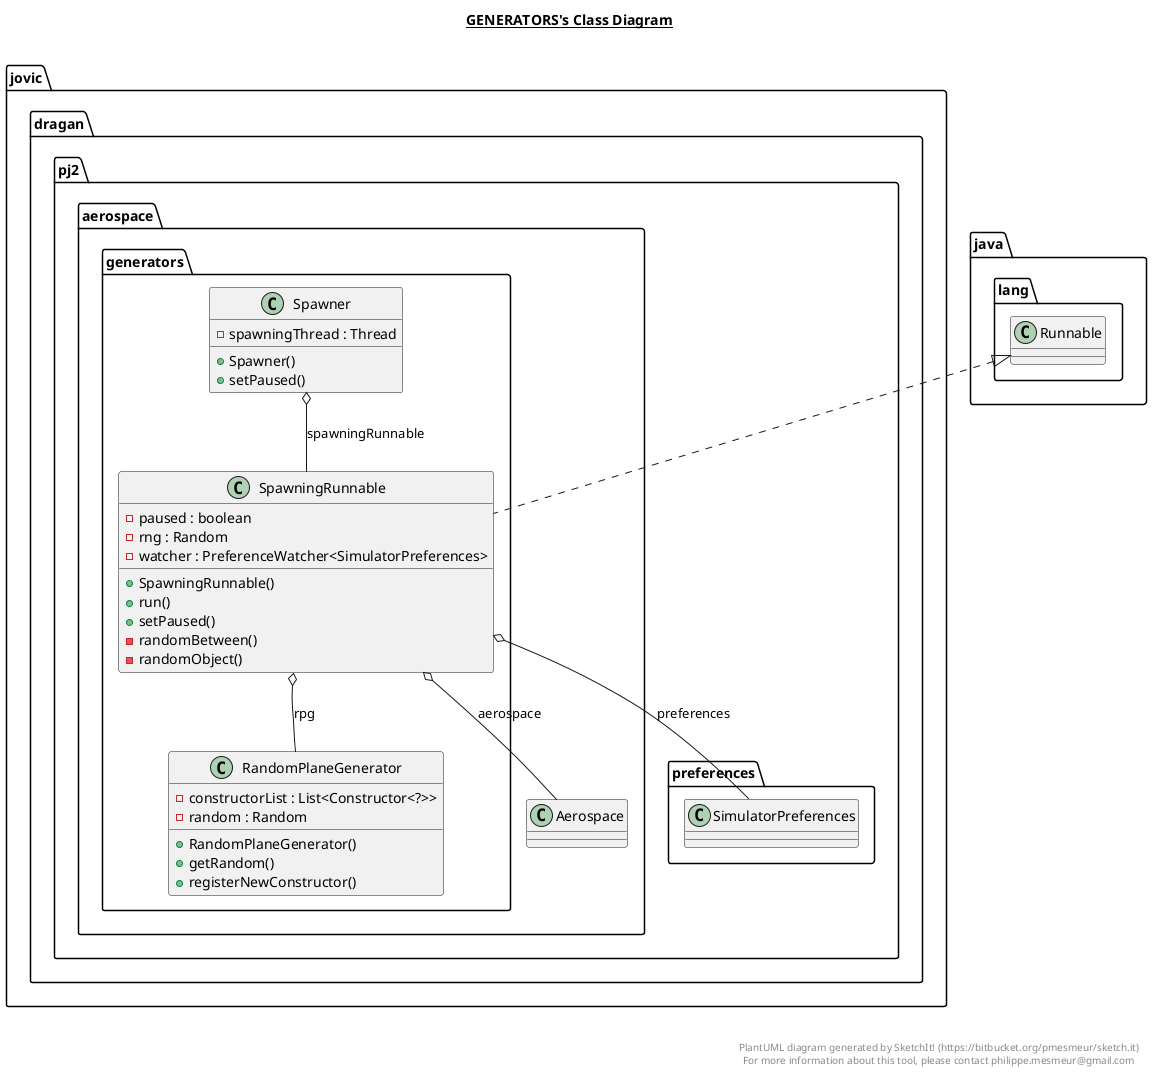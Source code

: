 @startuml

title __GENERATORS's Class Diagram__\n

  namespace jovic.dragan.pj2.aerospace {
    namespace generators {
      class jovic.dragan.pj2.aerospace.generators.RandomPlaneGenerator {
          - constructorList : List<Constructor<?>>
          - random : Random
          + RandomPlaneGenerator()
          + getRandom()
          + registerNewConstructor()
      }
    }
  }
  

  namespace jovic.dragan.pj2.aerospace {
    namespace generators {
      class jovic.dragan.pj2.aerospace.generators.Spawner {
          - spawningThread : Thread
          + Spawner()
          + setPaused()
      }
    }
  }
  

  namespace jovic.dragan.pj2.aerospace {
    namespace generators {
      class jovic.dragan.pj2.aerospace.generators.SpawningRunnable {
          - paused : boolean
          - rng : Random
          - watcher : PreferenceWatcher<SimulatorPreferences>
          + SpawningRunnable()
          + run()
          + setPaused()
          - randomBetween()
          - randomObject()
      }
    }
  }
  

  jovic.dragan.pj2.aerospace.generators.Spawner o-- jovic.dragan.pj2.aerospace.generators.SpawningRunnable : spawningRunnable
  jovic.dragan.pj2.aerospace.generators.SpawningRunnable .up.|> java.lang.Runnable
  jovic.dragan.pj2.aerospace.generators.SpawningRunnable o-- jovic.dragan.pj2.aerospace.Aerospace : aerospace
  jovic.dragan.pj2.aerospace.generators.SpawningRunnable o-- jovic.dragan.pj2.preferences.SimulatorPreferences : preferences
  jovic.dragan.pj2.aerospace.generators.SpawningRunnable o-- jovic.dragan.pj2.aerospace.generators.RandomPlaneGenerator : rpg


right footer


PlantUML diagram generated by SketchIt! (https://bitbucket.org/pmesmeur/sketch.it)
For more information about this tool, please contact philippe.mesmeur@gmail.com
endfooter

@enduml

